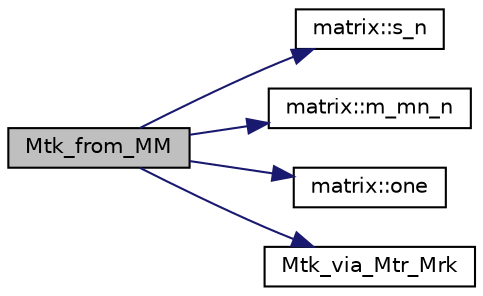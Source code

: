 digraph "Mtk_from_MM"
{
  edge [fontname="Helvetica",fontsize="10",labelfontname="Helvetica",labelfontsize="10"];
  node [fontname="Helvetica",fontsize="10",shape=record];
  rankdir="LR";
  Node7028 [label="Mtk_from_MM",height=0.2,width=0.4,color="black", fillcolor="grey75", style="filled", fontcolor="black"];
  Node7028 -> Node7029 [color="midnightblue",fontsize="10",style="solid",fontname="Helvetica"];
  Node7029 [label="matrix::s_n",height=0.2,width=0.4,color="black", fillcolor="white", style="filled",URL="$d1/d8d/classmatrix.html#a35f5321a5615451fdc8be7b953f8ac8b"];
  Node7028 -> Node7030 [color="midnightblue",fontsize="10",style="solid",fontname="Helvetica"];
  Node7030 [label="matrix::m_mn_n",height=0.2,width=0.4,color="black", fillcolor="white", style="filled",URL="$d1/d8d/classmatrix.html#ae9a8cf19bd93428639950725edbd2271"];
  Node7028 -> Node7031 [color="midnightblue",fontsize="10",style="solid",fontname="Helvetica"];
  Node7031 [label="matrix::one",height=0.2,width=0.4,color="black", fillcolor="white", style="filled",URL="$d1/d8d/classmatrix.html#a780b461503be22827c4fdca66f779be1"];
  Node7028 -> Node7032 [color="midnightblue",fontsize="10",style="solid",fontname="Helvetica"];
  Node7032 [label="Mtk_via_Mtr_Mrk",height=0.2,width=0.4,color="black", fillcolor="white", style="filled",URL="$d3/dfb/discreta__global_8_c.html#aa6aacd4c5ccef6b0e0f88c17e428f2b5"];
}

